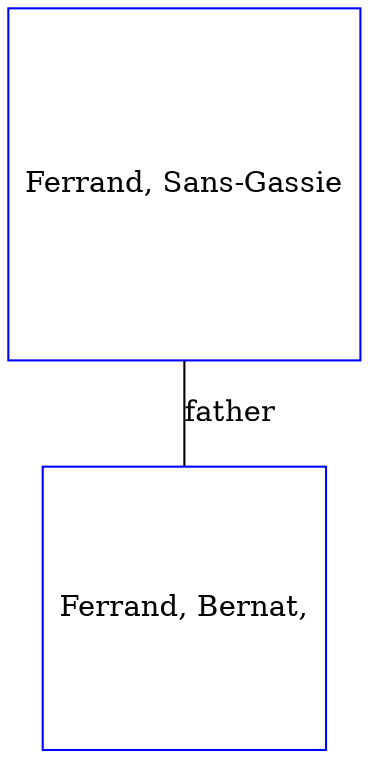 digraph D {
    edge [dir=none];    node [shape=box];    "014887"   [label="Ferrand, Bernat,", shape=box, regular=1, color="blue"] ;
"004205"   [label="Ferrand, Sans-Gassie", shape=box, regular=1, color="blue"] ;
004205->014887 [label="father",arrowsize=0.0]; 
}